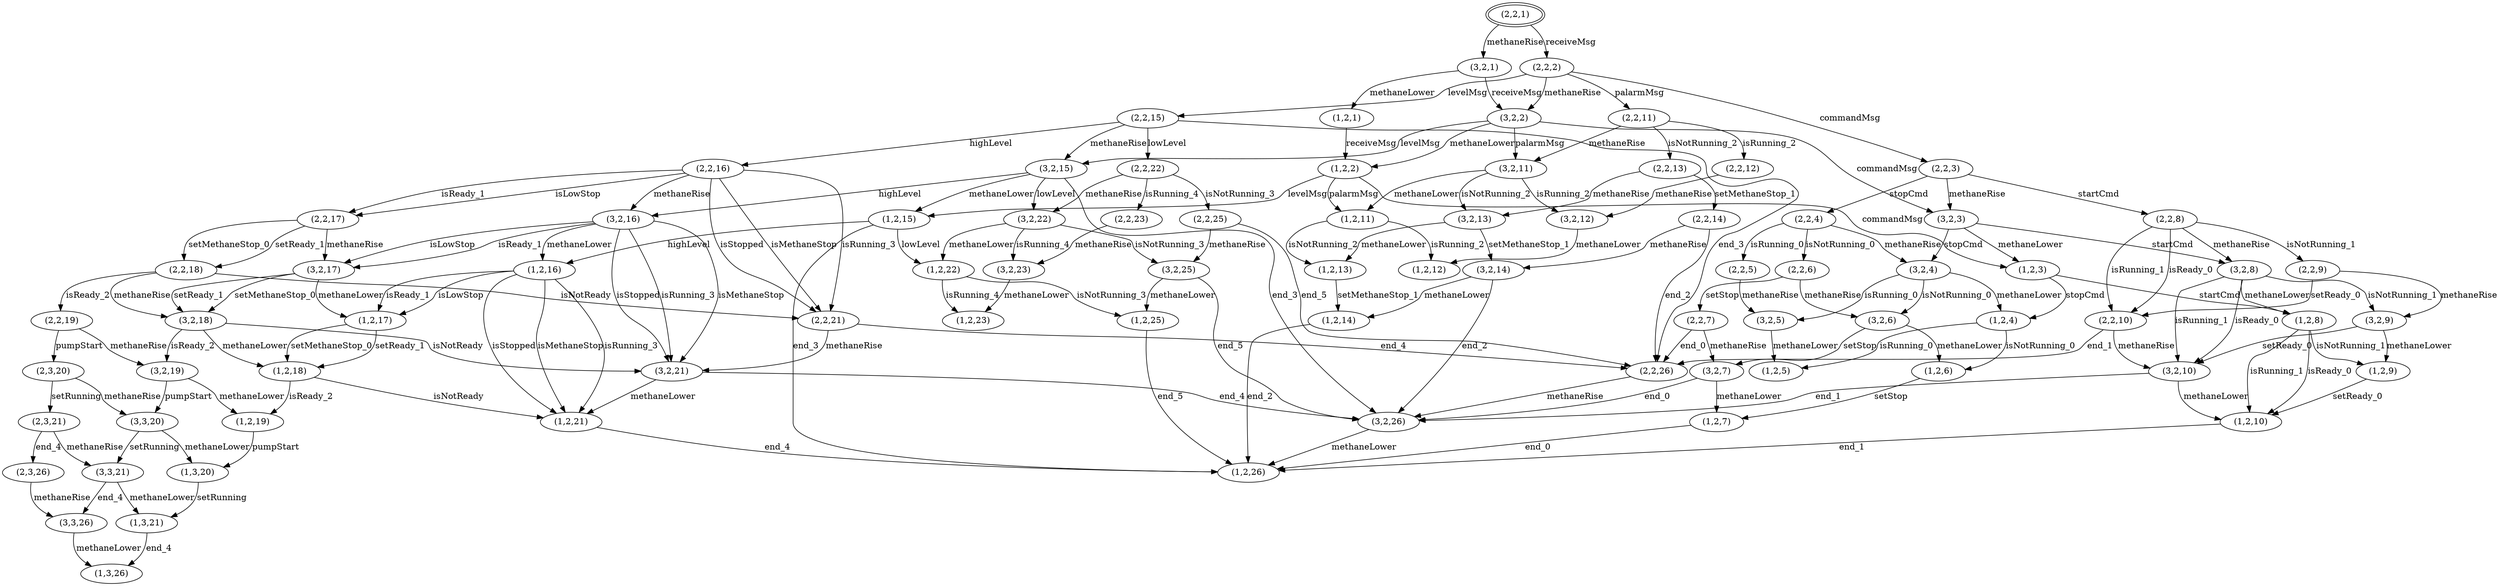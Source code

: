 digraph G {
center = TRUE;
mclimit = 10.0;
nodesep = 0.05;
node [ width=0.25, height=0.25, label="" ];
s0 [ peripheries=2 ];
s0 [label="(2,2,1)"];
s1 [label="(3,2,1)"];
s2 [label="(2,2,2)"];
s3 [label="(1,2,1)"];
s4 [label="(3,2,2)"];
s5 [label="(2,2,15)"];
s6 [label="(2,2,11)"];
s7 [label="(2,2,3)"];
s8 [label="(1,2,2)"];
s9 [label="(3,2,15)"];
s10 [label="(3,2,11)"];
s11 [label="(3,2,3)"];
s12 [label="(2,2,22)"];
s13 [label="(2,2,16)"];
s14 [label="(2,2,26)"];
s15 [label="(2,2,13)"];
s16 [label="(2,2,12)"];
s17 [label="(2,2,8)"];
s18 [label="(2,2,4)"];
s19 [label="(1,2,15)"];
s20 [label="(1,2,11)"];
s21 [label="(1,2,3)"];
s22 [label="(3,2,22)"];
s23 [label="(3,2,16)"];
s24 [label="(3,2,26)"];
s25 [label="(3,2,13)"];
s26 [label="(3,2,12)"];
s27 [label="(3,2,8)"];
s28 [label="(3,2,4)"];
s29 [label="(2,2,25)"];
s30 [label="(2,2,23)"];
s31 [label="(2,2,21)"];
s32 [label="(2,2,17)"];
s33 [label="(2,2,14)"];
s34 [label="(2,2,10)"];
s35 [label="(2,2,9)"];
s36 [label="(2,2,6)"];
s37 [label="(2,2,5)"];
s38 [label="(1,2,22)"];
s39 [label="(1,2,16)"];
s40 [label="(1,2,26)"];
s41 [label="(1,2,13)"];
s42 [label="(1,2,12)"];
s43 [label="(1,2,8)"];
s44 [label="(1,2,4)"];
s45 [label="(3,2,25)"];
s46 [label="(3,2,23)"];
s47 [label="(3,2,21)"];
s48 [label="(3,2,17)"];
s49 [label="(3,2,14)"];
s50 [label="(3,2,10)"];
s51 [label="(3,2,9)"];
s52 [label="(3,2,6)"];
s53 [label="(3,2,5)"];
s54 [label="(2,2,18)"];
s55 [label="(2,2,7)"];
s56 [label="(1,2,25)"];
s57 [label="(1,2,23)"];
s58 [label="(1,2,21)"];
s59 [label="(1,2,17)"];
s60 [label="(1,2,14)"];
s61 [label="(1,2,10)"];
s62 [label="(1,2,9)"];
s63 [label="(1,2,6)"];
s64 [label="(1,2,5)"];
s65 [label="(3,2,18)"];
s66 [label="(3,2,7)"];
s67 [label="(2,2,19)"];
s68 [label="(1,2,18)"];
s69 [label="(1,2,7)"];
s70 [label="(3,2,19)"];
s71 [label="(2,3,20)"];
s72 [label="(1,2,19)"];
s73 [label="(3,3,20)"];
s74 [label="(2,3,21)"];
s75 [label="(1,3,20)"];
s76 [label="(3,3,21)"];
s77 [label="(2,3,26)"];
s78 [label="(1,3,21)"];
s79 [label="(3,3,26)"];
s80 [label="(1,3,26)"];
s0->s1[label="methaneRise"];
s0->s2[label="receiveMsg"];
s1->s3[label="methaneLower"];
s1->s4[label="receiveMsg"];
s2->s4[label="methaneRise"];
s2->s5[label="levelMsg"];
s2->s6[label="palarmMsg"];
s2->s7[label="commandMsg"];
s3->s8[label="receiveMsg"];
s4->s8[label="methaneLower"];
s4->s9[label="levelMsg"];
s4->s10[label="palarmMsg"];
s4->s11[label="commandMsg"];
s5->s9[label="methaneRise"];
s5->s12[label="lowLevel"];
s5->s13[label="highLevel"];
s5->s14[label="end_3"];
s6->s10[label="methaneRise"];
s6->s15[label="isNotRunning_2"];
s6->s16[label="isRunning_2"];
s7->s11[label="methaneRise"];
s7->s17[label="startCmd"];
s7->s18[label="stopCmd"];
s8->s19[label="levelMsg"];
s8->s20[label="palarmMsg"];
s8->s21[label="commandMsg"];
s9->s19[label="methaneLower"];
s9->s22[label="lowLevel"];
s9->s23[label="highLevel"];
s9->s24[label="end_3"];
s10->s20[label="methaneLower"];
s10->s25[label="isNotRunning_2"];
s10->s26[label="isRunning_2"];
s11->s21[label="methaneLower"];
s11->s27[label="startCmd"];
s11->s28[label="stopCmd"];
s12->s22[label="methaneRise"];
s12->s29[label="isNotRunning_3"];
s12->s30[label="isRunning_4"];
s13->s23[label="methaneRise"];
s13->s31[label="isMethaneStop"];
s13->s31[label="isStopped"];
s13->s31[label="isRunning_3"];
s13->s32[label="isLowStop"];
s13->s32[label="isReady_1"];
s14->s24[label="methaneRise"];
s15->s25[label="methaneRise"];
s15->s33[label="setMethaneStop_1"];
s16->s26[label="methaneRise"];
s17->s27[label="methaneRise"];
s17->s34[label="isReady_0"];
s17->s34[label="isRunning_1"];
s17->s35[label="isNotRunning_1"];
s18->s28[label="methaneRise"];
s18->s36[label="isNotRunning_0"];
s18->s37[label="isRunning_0"];
s19->s38[label="lowLevel"];
s19->s39[label="highLevel"];
s19->s40[label="end_3"];
s20->s41[label="isNotRunning_2"];
s20->s42[label="isRunning_2"];
s21->s43[label="startCmd"];
s21->s44[label="stopCmd"];
s22->s38[label="methaneLower"];
s22->s45[label="isNotRunning_3"];
s22->s46[label="isRunning_4"];
s23->s39[label="methaneLower"];
s23->s47[label="isMethaneStop"];
s23->s47[label="isStopped"];
s23->s47[label="isRunning_3"];
s23->s48[label="isLowStop"];
s23->s48[label="isReady_1"];
s24->s40[label="methaneLower"];
s25->s41[label="methaneLower"];
s25->s49[label="setMethaneStop_1"];
s26->s42[label="methaneLower"];
s27->s43[label="methaneLower"];
s27->s50[label="isReady_0"];
s27->s50[label="isRunning_1"];
s27->s51[label="isNotRunning_1"];
s28->s44[label="methaneLower"];
s28->s52[label="isNotRunning_0"];
s28->s53[label="isRunning_0"];
s29->s45[label="methaneRise"];
s29->s14[label="end_5"];
s30->s46[label="methaneRise"];
s31->s47[label="methaneRise"];
s31->s14[label="end_4"];
s32->s48[label="methaneRise"];
s32->s54[label="setMethaneStop_0"];
s32->s54[label="setReady_1"];
s33->s49[label="methaneRise"];
s33->s14[label="end_2"];
s34->s50[label="methaneRise"];
s34->s14[label="end_1"];
s35->s51[label="methaneRise"];
s35->s34[label="setReady_0"];
s36->s52[label="methaneRise"];
s36->s55[label="setStop"];
s37->s53[label="methaneRise"];
s38->s56[label="isNotRunning_3"];
s38->s57[label="isRunning_4"];
s39->s58[label="isMethaneStop"];
s39->s58[label="isStopped"];
s39->s58[label="isRunning_3"];
s39->s59[label="isLowStop"];
s39->s59[label="isReady_1"];
s41->s60[label="setMethaneStop_1"];
s43->s61[label="isReady_0"];
s43->s61[label="isRunning_1"];
s43->s62[label="isNotRunning_1"];
s44->s63[label="isNotRunning_0"];
s44->s64[label="isRunning_0"];
s45->s56[label="methaneLower"];
s45->s24[label="end_5"];
s46->s57[label="methaneLower"];
s47->s58[label="methaneLower"];
s47->s24[label="end_4"];
s48->s59[label="methaneLower"];
s48->s65[label="setMethaneStop_0"];
s48->s65[label="setReady_1"];
s49->s60[label="methaneLower"];
s49->s24[label="end_2"];
s50->s61[label="methaneLower"];
s50->s24[label="end_1"];
s51->s62[label="methaneLower"];
s51->s50[label="setReady_0"];
s52->s63[label="methaneLower"];
s52->s66[label="setStop"];
s53->s64[label="methaneLower"];
s54->s65[label="methaneRise"];
s54->s31[label="isNotReady"];
s54->s67[label="isReady_2"];
s55->s66[label="methaneRise"];
s55->s14[label="end_0"];
s56->s40[label="end_5"];
s58->s40[label="end_4"];
s59->s68[label="setMethaneStop_0"];
s59->s68[label="setReady_1"];
s60->s40[label="end_2"];
s61->s40[label="end_1"];
s62->s61[label="setReady_0"];
s63->s69[label="setStop"];
s65->s68[label="methaneLower"];
s65->s47[label="isNotReady"];
s65->s70[label="isReady_2"];
s66->s69[label="methaneLower"];
s66->s24[label="end_0"];
s67->s70[label="methaneRise"];
s67->s71[label="pumpStart"];
s68->s58[label="isNotReady"];
s68->s72[label="isReady_2"];
s69->s40[label="end_0"];
s70->s72[label="methaneLower"];
s70->s73[label="pumpStart"];
s71->s73[label="methaneRise"];
s71->s74[label="setRunning"];
s72->s75[label="pumpStart"];
s73->s75[label="methaneLower"];
s73->s76[label="setRunning"];
s74->s76[label="methaneRise"];
s74->s77[label="end_4"];
s75->s78[label="setRunning"];
s76->s78[label="methaneLower"];
s76->s79[label="end_4"];
s77->s79[label="methaneRise"];
s78->s80[label="end_4"];
s79->s80[label="methaneLower"];
}
